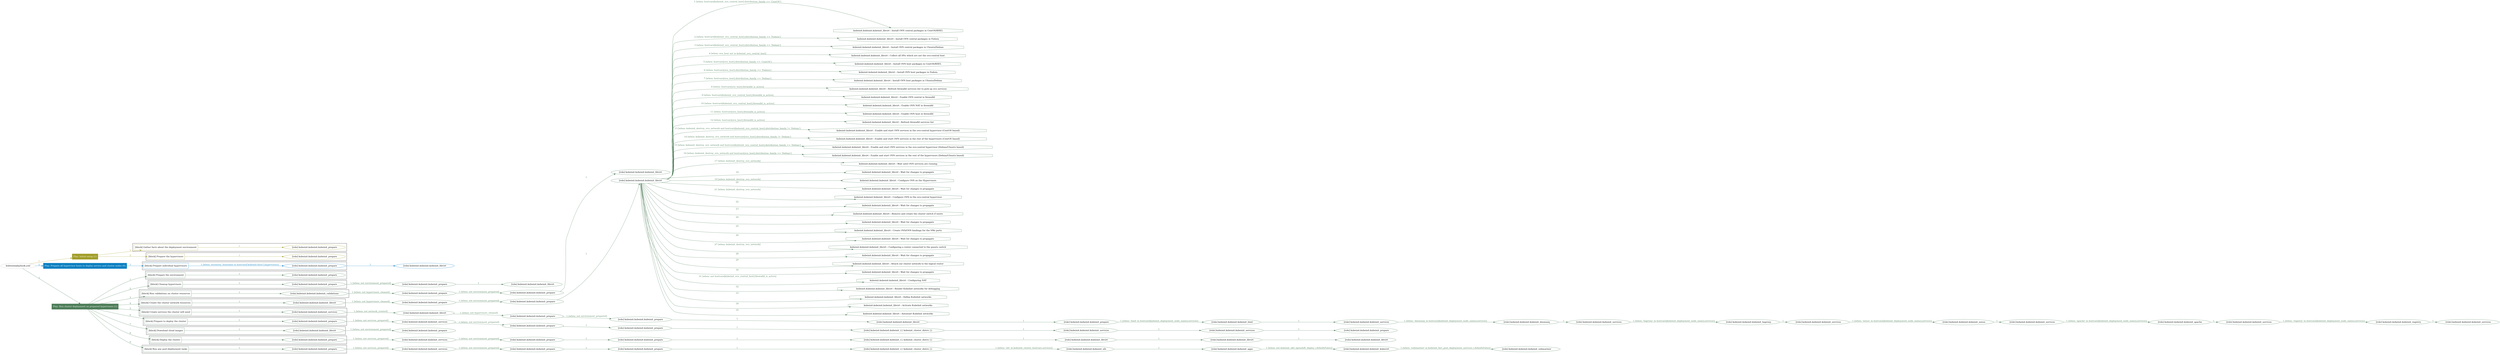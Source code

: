 digraph {
	graph [concentrate=true ordering=in rankdir=LR ratio=fill]
	edge [esep=5 sep=10]
	"kubeinit/playbook.yml" [id=root_node style=dotted]
	play_32b68b45 [label="Play: Initial setup (1)" color="#a29e2a" fontcolor="#ffffff" id=play_32b68b45 shape=box style=filled tooltip=localhost]
	"kubeinit/playbook.yml" -> play_32b68b45 [label="1 " color="#a29e2a" fontcolor="#a29e2a" id=edge_d2194e63 labeltooltip="1 " tooltip="1 "]
	subgraph "kubeinit.kubeinit.kubeinit_prepare" {
		role_85105379 [label="[role] kubeinit.kubeinit.kubeinit_prepare" color="#a29e2a" id=role_85105379 tooltip="kubeinit.kubeinit.kubeinit_prepare"]
	}
	subgraph "kubeinit.kubeinit.kubeinit_prepare" {
		role_b16622bc [label="[role] kubeinit.kubeinit.kubeinit_prepare" color="#a29e2a" id=role_b16622bc tooltip="kubeinit.kubeinit.kubeinit_prepare"]
	}
	subgraph "Play: Initial setup (1)" {
		play_32b68b45 -> block_26ad2eec [label=1 color="#a29e2a" fontcolor="#a29e2a" id=edge_d7c1a85a labeltooltip=1 tooltip=1]
		subgraph cluster_block_26ad2eec {
			block_26ad2eec [label="[block] Gather facts about the deployment environment" color="#a29e2a" id=block_26ad2eec labeltooltip="Gather facts about the deployment environment" shape=box tooltip="Gather facts about the deployment environment"]
			block_26ad2eec -> role_85105379 [label="1 " color="#a29e2a" fontcolor="#a29e2a" id=edge_020f22b9 labeltooltip="1 " tooltip="1 "]
		}
		play_32b68b45 -> block_9ac9e2c3 [label=2 color="#a29e2a" fontcolor="#a29e2a" id=edge_9dc12618 labeltooltip=2 tooltip=2]
		subgraph cluster_block_9ac9e2c3 {
			block_9ac9e2c3 [label="[block] Prepare the hypervisors" color="#a29e2a" id=block_9ac9e2c3 labeltooltip="Prepare the hypervisors" shape=box tooltip="Prepare the hypervisors"]
			block_9ac9e2c3 -> role_b16622bc [label="1 " color="#a29e2a" fontcolor="#a29e2a" id=edge_5c5d4cc3 labeltooltip="1 " tooltip="1 "]
		}
	}
	play_9a287088 [label="Play: Prepare all hypervisor hosts to deploy service and cluster nodes (0)" color="#0b80c1" fontcolor="#ffffff" id=play_9a287088 shape=box style=filled tooltip="Play: Prepare all hypervisor hosts to deploy service and cluster nodes (0)"]
	"kubeinit/playbook.yml" -> play_9a287088 [label="2 " color="#0b80c1" fontcolor="#0b80c1" id=edge_7fa86b23 labeltooltip="2 " tooltip="2 "]
	subgraph "kubeinit.kubeinit.kubeinit_libvirt" {
		role_ec361d6e [label="[role] kubeinit.kubeinit.kubeinit_libvirt" color="#0b80c1" id=role_ec361d6e tooltip="kubeinit.kubeinit.kubeinit_libvirt"]
	}
	subgraph "kubeinit.kubeinit.kubeinit_prepare" {
		role_b75bad84 [label="[role] kubeinit.kubeinit.kubeinit_prepare" color="#0b80c1" id=role_b75bad84 tooltip="kubeinit.kubeinit.kubeinit_prepare"]
		role_b75bad84 -> role_ec361d6e [label="1 " color="#0b80c1" fontcolor="#0b80c1" id=edge_bb70da56 labeltooltip="1 " tooltip="1 "]
	}
	subgraph "Play: Prepare all hypervisor hosts to deploy service and cluster nodes (0)" {
		play_9a287088 -> block_24e98896 [label=1 color="#0b80c1" fontcolor="#0b80c1" id=edge_9888d472 labeltooltip=1 tooltip=1]
		subgraph cluster_block_24e98896 {
			block_24e98896 [label="[block] Prepare individual hypervisors" color="#0b80c1" id=block_24e98896 labeltooltip="Prepare individual hypervisors" shape=box tooltip="Prepare individual hypervisors"]
			block_24e98896 -> role_b75bad84 [label="1 [when: inventory_hostname in hostvars['kubeinit-facts'].hypervisors]" color="#0b80c1" fontcolor="#0b80c1" id=edge_b5d64ef8 labeltooltip="1 [when: inventory_hostname in hostvars['kubeinit-facts'].hypervisors]" tooltip="1 [when: inventory_hostname in hostvars['kubeinit-facts'].hypervisors]"]
		}
	}
	play_961d20cb [label="Play: Run cluster deployment on prepared hypervisors (1)" color="#4e7e59" fontcolor="#ffffff" id=play_961d20cb shape=box style=filled tooltip=localhost]
	"kubeinit/playbook.yml" -> play_961d20cb [label="3 " color="#4e7e59" fontcolor="#4e7e59" id=edge_c8e0e16e labeltooltip="3 " tooltip="3 "]
	subgraph "kubeinit.kubeinit.kubeinit_prepare" {
		role_fdfc9b88 [label="[role] kubeinit.kubeinit.kubeinit_prepare" color="#4e7e59" id=role_fdfc9b88 tooltip="kubeinit.kubeinit.kubeinit_prepare"]
	}
	subgraph "kubeinit.kubeinit.kubeinit_libvirt" {
		role_5fe55f99 [label="[role] kubeinit.kubeinit.kubeinit_libvirt" color="#4e7e59" id=role_5fe55f99 tooltip="kubeinit.kubeinit.kubeinit_libvirt"]
	}
	subgraph "kubeinit.kubeinit.kubeinit_prepare" {
		role_42e90ccb [label="[role] kubeinit.kubeinit.kubeinit_prepare" color="#4e7e59" id=role_42e90ccb tooltip="kubeinit.kubeinit.kubeinit_prepare"]
		role_42e90ccb -> role_5fe55f99 [label="1 " color="#4e7e59" fontcolor="#4e7e59" id=edge_def39d81 labeltooltip="1 " tooltip="1 "]
	}
	subgraph "kubeinit.kubeinit.kubeinit_prepare" {
		role_abe3cfdb [label="[role] kubeinit.kubeinit.kubeinit_prepare" color="#4e7e59" id=role_abe3cfdb tooltip="kubeinit.kubeinit.kubeinit_prepare"]
		role_abe3cfdb -> role_42e90ccb [label="1 [when: not environment_prepared]" color="#4e7e59" fontcolor="#4e7e59" id=edge_20977505 labeltooltip="1 [when: not environment_prepared]" tooltip="1 [when: not environment_prepared]"]
	}
	subgraph "kubeinit.kubeinit.kubeinit_libvirt" {
		role_f3df98c6 [label="[role] kubeinit.kubeinit.kubeinit_libvirt" color="#4e7e59" id=role_f3df98c6 tooltip="kubeinit.kubeinit.kubeinit_libvirt"]
	}
	subgraph "kubeinit.kubeinit.kubeinit_prepare" {
		role_5a172d9c [label="[role] kubeinit.kubeinit.kubeinit_prepare" color="#4e7e59" id=role_5a172d9c tooltip="kubeinit.kubeinit.kubeinit_prepare"]
		role_5a172d9c -> role_f3df98c6 [label="1 " color="#4e7e59" fontcolor="#4e7e59" id=edge_22e05b1e labeltooltip="1 " tooltip="1 "]
	}
	subgraph "kubeinit.kubeinit.kubeinit_prepare" {
		role_b33a0453 [label="[role] kubeinit.kubeinit.kubeinit_prepare" color="#4e7e59" id=role_b33a0453 tooltip="kubeinit.kubeinit.kubeinit_prepare"]
		role_b33a0453 -> role_5a172d9c [label="1 [when: not environment_prepared]" color="#4e7e59" fontcolor="#4e7e59" id=edge_367508aa labeltooltip="1 [when: not environment_prepared]" tooltip="1 [when: not environment_prepared]"]
	}
	subgraph "kubeinit.kubeinit.kubeinit_validations" {
		role_72f860f9 [label="[role] kubeinit.kubeinit.kubeinit_validations" color="#4e7e59" id=role_72f860f9 tooltip="kubeinit.kubeinit.kubeinit_validations"]
		role_72f860f9 -> role_b33a0453 [label="1 [when: not hypervisors_cleaned]" color="#4e7e59" fontcolor="#4e7e59" id=edge_f1e357a1 labeltooltip="1 [when: not hypervisors_cleaned]" tooltip="1 [when: not hypervisors_cleaned]"]
	}
	subgraph "kubeinit.kubeinit.kubeinit_libvirt" {
		role_c7154ccc [label="[role] kubeinit.kubeinit.kubeinit_libvirt" color="#4e7e59" id=role_c7154ccc tooltip="kubeinit.kubeinit.kubeinit_libvirt"]
		task_bd7e7bda [label="kubeinit.kubeinit.kubeinit_libvirt : Install OVN central packages in CentOS/RHEL" color="#4e7e59" id=task_bd7e7bda shape=octagon tooltip="kubeinit.kubeinit.kubeinit_libvirt : Install OVN central packages in CentOS/RHEL"]
		role_c7154ccc -> task_bd7e7bda [label="1 [when: hostvars[kubeinit_ovn_central_host].distribution_family == 'CentOS']" color="#4e7e59" fontcolor="#4e7e59" id=edge_73c649d9 labeltooltip="1 [when: hostvars[kubeinit_ovn_central_host].distribution_family == 'CentOS']" tooltip="1 [when: hostvars[kubeinit_ovn_central_host].distribution_family == 'CentOS']"]
		task_9c2e8a99 [label="kubeinit.kubeinit.kubeinit_libvirt : Install OVN central packages in Fedora" color="#4e7e59" id=task_9c2e8a99 shape=octagon tooltip="kubeinit.kubeinit.kubeinit_libvirt : Install OVN central packages in Fedora"]
		role_c7154ccc -> task_9c2e8a99 [label="2 [when: hostvars[kubeinit_ovn_central_host].distribution_family == 'Fedora']" color="#4e7e59" fontcolor="#4e7e59" id=edge_ddd55da0 labeltooltip="2 [when: hostvars[kubeinit_ovn_central_host].distribution_family == 'Fedora']" tooltip="2 [when: hostvars[kubeinit_ovn_central_host].distribution_family == 'Fedora']"]
		task_88424225 [label="kubeinit.kubeinit.kubeinit_libvirt : Install OVN central packages in Ubuntu/Debian" color="#4e7e59" id=task_88424225 shape=octagon tooltip="kubeinit.kubeinit.kubeinit_libvirt : Install OVN central packages in Ubuntu/Debian"]
		role_c7154ccc -> task_88424225 [label="3 [when: hostvars[kubeinit_ovn_central_host].distribution_family == 'Debian']" color="#4e7e59" fontcolor="#4e7e59" id=edge_0e427724 labeltooltip="3 [when: hostvars[kubeinit_ovn_central_host].distribution_family == 'Debian']" tooltip="3 [when: hostvars[kubeinit_ovn_central_host].distribution_family == 'Debian']"]
		task_35393ea0 [label="kubeinit.kubeinit.kubeinit_libvirt : Collect all HVs which are not the ovn-central host" color="#4e7e59" id=task_35393ea0 shape=octagon tooltip="kubeinit.kubeinit.kubeinit_libvirt : Collect all HVs which are not the ovn-central host"]
		role_c7154ccc -> task_35393ea0 [label="4 [when: ovn_host not in kubeinit_ovn_central_host]" color="#4e7e59" fontcolor="#4e7e59" id=edge_f653a954 labeltooltip="4 [when: ovn_host not in kubeinit_ovn_central_host]" tooltip="4 [when: ovn_host not in kubeinit_ovn_central_host]"]
		task_a7169a50 [label="kubeinit.kubeinit.kubeinit_libvirt : Install OVN host packages in CentOS/RHEL" color="#4e7e59" id=task_a7169a50 shape=octagon tooltip="kubeinit.kubeinit.kubeinit_libvirt : Install OVN host packages in CentOS/RHEL"]
		role_c7154ccc -> task_a7169a50 [label="5 [when: hostvars[ovn_host].distribution_family == 'CentOS']" color="#4e7e59" fontcolor="#4e7e59" id=edge_f1ab8463 labeltooltip="5 [when: hostvars[ovn_host].distribution_family == 'CentOS']" tooltip="5 [when: hostvars[ovn_host].distribution_family == 'CentOS']"]
		task_4eae9b4a [label="kubeinit.kubeinit.kubeinit_libvirt : Install OVN host packages in Fedora" color="#4e7e59" id=task_4eae9b4a shape=octagon tooltip="kubeinit.kubeinit.kubeinit_libvirt : Install OVN host packages in Fedora"]
		role_c7154ccc -> task_4eae9b4a [label="6 [when: hostvars[ovn_host].distribution_family == 'Fedora']" color="#4e7e59" fontcolor="#4e7e59" id=edge_4c52c4b7 labeltooltip="6 [when: hostvars[ovn_host].distribution_family == 'Fedora']" tooltip="6 [when: hostvars[ovn_host].distribution_family == 'Fedora']"]
		task_98c6635f [label="kubeinit.kubeinit.kubeinit_libvirt : Install OVN host packages in Ubuntu/Debian" color="#4e7e59" id=task_98c6635f shape=octagon tooltip="kubeinit.kubeinit.kubeinit_libvirt : Install OVN host packages in Ubuntu/Debian"]
		role_c7154ccc -> task_98c6635f [label="7 [when: hostvars[ovn_host].distribution_family == 'Debian']" color="#4e7e59" fontcolor="#4e7e59" id=edge_57f00a2a labeltooltip="7 [when: hostvars[ovn_host].distribution_family == 'Debian']" tooltip="7 [when: hostvars[ovn_host].distribution_family == 'Debian']"]
		task_2a85f820 [label="kubeinit.kubeinit.kubeinit_libvirt : Refresh firewalld services list to pick up ovn services" color="#4e7e59" id=task_2a85f820 shape=octagon tooltip="kubeinit.kubeinit.kubeinit_libvirt : Refresh firewalld services list to pick up ovn services"]
		role_c7154ccc -> task_2a85f820 [label="8 [when: hostvars[ovn_host].firewalld_is_active]" color="#4e7e59" fontcolor="#4e7e59" id=edge_8be5db9c labeltooltip="8 [when: hostvars[ovn_host].firewalld_is_active]" tooltip="8 [when: hostvars[ovn_host].firewalld_is_active]"]
		task_784eac0e [label="kubeinit.kubeinit.kubeinit_libvirt : Enable OVN central in firewalld" color="#4e7e59" id=task_784eac0e shape=octagon tooltip="kubeinit.kubeinit.kubeinit_libvirt : Enable OVN central in firewalld"]
		role_c7154ccc -> task_784eac0e [label="9 [when: hostvars[kubeinit_ovn_central_host].firewalld_is_active]" color="#4e7e59" fontcolor="#4e7e59" id=edge_55fa0310 labeltooltip="9 [when: hostvars[kubeinit_ovn_central_host].firewalld_is_active]" tooltip="9 [when: hostvars[kubeinit_ovn_central_host].firewalld_is_active]"]
		task_8abb9198 [label="kubeinit.kubeinit.kubeinit_libvirt : Enable OVN NAT in firewalld" color="#4e7e59" id=task_8abb9198 shape=octagon tooltip="kubeinit.kubeinit.kubeinit_libvirt : Enable OVN NAT in firewalld"]
		role_c7154ccc -> task_8abb9198 [label="10 [when: hostvars[kubeinit_ovn_central_host].firewalld_is_active]" color="#4e7e59" fontcolor="#4e7e59" id=edge_a8588c59 labeltooltip="10 [when: hostvars[kubeinit_ovn_central_host].firewalld_is_active]" tooltip="10 [when: hostvars[kubeinit_ovn_central_host].firewalld_is_active]"]
		task_3c509de1 [label="kubeinit.kubeinit.kubeinit_libvirt : Enable OVN host in firewalld" color="#4e7e59" id=task_3c509de1 shape=octagon tooltip="kubeinit.kubeinit.kubeinit_libvirt : Enable OVN host in firewalld"]
		role_c7154ccc -> task_3c509de1 [label="11 [when: hostvars[ovn_host].firewalld_is_active]" color="#4e7e59" fontcolor="#4e7e59" id=edge_9e62b909 labeltooltip="11 [when: hostvars[ovn_host].firewalld_is_active]" tooltip="11 [when: hostvars[ovn_host].firewalld_is_active]"]
		task_7183808f [label="kubeinit.kubeinit.kubeinit_libvirt : Refresh firewalld services list" color="#4e7e59" id=task_7183808f shape=octagon tooltip="kubeinit.kubeinit.kubeinit_libvirt : Refresh firewalld services list"]
		role_c7154ccc -> task_7183808f [label="12 [when: hostvars[ovn_host].firewalld_is_active]" color="#4e7e59" fontcolor="#4e7e59" id=edge_e5a792ce labeltooltip="12 [when: hostvars[ovn_host].firewalld_is_active]" tooltip="12 [when: hostvars[ovn_host].firewalld_is_active]"]
		task_ff1c106e [label="kubeinit.kubeinit.kubeinit_libvirt : Enable and start OVN services in the ovn-central hypervisor (CentOS based)" color="#4e7e59" id=task_ff1c106e shape=octagon tooltip="kubeinit.kubeinit.kubeinit_libvirt : Enable and start OVN services in the ovn-central hypervisor (CentOS based)"]
		role_c7154ccc -> task_ff1c106e [label="13 [when: kubeinit_destroy_ovn_network and hostvars[kubeinit_ovn_central_host].distribution_family != 'Debian']" color="#4e7e59" fontcolor="#4e7e59" id=edge_4cd639fd labeltooltip="13 [when: kubeinit_destroy_ovn_network and hostvars[kubeinit_ovn_central_host].distribution_family != 'Debian']" tooltip="13 [when: kubeinit_destroy_ovn_network and hostvars[kubeinit_ovn_central_host].distribution_family != 'Debian']"]
		task_083bb33c [label="kubeinit.kubeinit.kubeinit_libvirt : Enable and start OVN services in the rest of the hypervisors (CentOS based)" color="#4e7e59" id=task_083bb33c shape=octagon tooltip="kubeinit.kubeinit.kubeinit_libvirt : Enable and start OVN services in the rest of the hypervisors (CentOS based)"]
		role_c7154ccc -> task_083bb33c [label="14 [when: kubeinit_destroy_ovn_network and hostvars[ovn_host].distribution_family != 'Debian']" color="#4e7e59" fontcolor="#4e7e59" id=edge_a6dee92d labeltooltip="14 [when: kubeinit_destroy_ovn_network and hostvars[ovn_host].distribution_family != 'Debian']" tooltip="14 [when: kubeinit_destroy_ovn_network and hostvars[ovn_host].distribution_family != 'Debian']"]
		task_f667febd [label="kubeinit.kubeinit.kubeinit_libvirt : Enable and start OVN services in the ovn-central hypervisor (Debian/Ubuntu based)" color="#4e7e59" id=task_f667febd shape=octagon tooltip="kubeinit.kubeinit.kubeinit_libvirt : Enable and start OVN services in the ovn-central hypervisor (Debian/Ubuntu based)"]
		role_c7154ccc -> task_f667febd [label="15 [when: kubeinit_destroy_ovn_network and hostvars[kubeinit_ovn_central_host].distribution_family == 'Debian']" color="#4e7e59" fontcolor="#4e7e59" id=edge_a82cb560 labeltooltip="15 [when: kubeinit_destroy_ovn_network and hostvars[kubeinit_ovn_central_host].distribution_family == 'Debian']" tooltip="15 [when: kubeinit_destroy_ovn_network and hostvars[kubeinit_ovn_central_host].distribution_family == 'Debian']"]
		task_bb6fbca9 [label="kubeinit.kubeinit.kubeinit_libvirt : Enable and start OVN services in the rest of the hypervisors (Debian/Ubuntu based)" color="#4e7e59" id=task_bb6fbca9 shape=octagon tooltip="kubeinit.kubeinit.kubeinit_libvirt : Enable and start OVN services in the rest of the hypervisors (Debian/Ubuntu based)"]
		role_c7154ccc -> task_bb6fbca9 [label="16 [when: kubeinit_destroy_ovn_network and hostvars[ovn_host].distribution_family == 'Debian']" color="#4e7e59" fontcolor="#4e7e59" id=edge_43b990c3 labeltooltip="16 [when: kubeinit_destroy_ovn_network and hostvars[ovn_host].distribution_family == 'Debian']" tooltip="16 [when: kubeinit_destroy_ovn_network and hostvars[ovn_host].distribution_family == 'Debian']"]
		task_4d3b1d3b [label="kubeinit.kubeinit.kubeinit_libvirt : Wait until OVN services are running" color="#4e7e59" id=task_4d3b1d3b shape=octagon tooltip="kubeinit.kubeinit.kubeinit_libvirt : Wait until OVN services are running"]
		role_c7154ccc -> task_4d3b1d3b [label="17 [when: kubeinit_destroy_ovn_network]" color="#4e7e59" fontcolor="#4e7e59" id=edge_f244b028 labeltooltip="17 [when: kubeinit_destroy_ovn_network]" tooltip="17 [when: kubeinit_destroy_ovn_network]"]
		task_1bc33b4b [label="kubeinit.kubeinit.kubeinit_libvirt : Wait for changes to propagate" color="#4e7e59" id=task_1bc33b4b shape=octagon tooltip="kubeinit.kubeinit.kubeinit_libvirt : Wait for changes to propagate"]
		role_c7154ccc -> task_1bc33b4b [label="18 " color="#4e7e59" fontcolor="#4e7e59" id=edge_36bece45 labeltooltip="18 " tooltip="18 "]
		task_ef0c3363 [label="kubeinit.kubeinit.kubeinit_libvirt : Configure OVS on the Hypervisors" color="#4e7e59" id=task_ef0c3363 shape=octagon tooltip="kubeinit.kubeinit.kubeinit_libvirt : Configure OVS on the Hypervisors"]
		role_c7154ccc -> task_ef0c3363 [label="19 [when: kubeinit_destroy_ovn_network]" color="#4e7e59" fontcolor="#4e7e59" id=edge_d6256e07 labeltooltip="19 [when: kubeinit_destroy_ovn_network]" tooltip="19 [when: kubeinit_destroy_ovn_network]"]
		task_3371eb1f [label="kubeinit.kubeinit.kubeinit_libvirt : Wait for changes to propagate" color="#4e7e59" id=task_3371eb1f shape=octagon tooltip="kubeinit.kubeinit.kubeinit_libvirt : Wait for changes to propagate"]
		role_c7154ccc -> task_3371eb1f [label="20 " color="#4e7e59" fontcolor="#4e7e59" id=edge_fc4b6f40 labeltooltip="20 " tooltip="20 "]
		task_f4644c58 [label="kubeinit.kubeinit.kubeinit_libvirt : Configure OVN in the ovn-central hypervisor" color="#4e7e59" id=task_f4644c58 shape=octagon tooltip="kubeinit.kubeinit.kubeinit_libvirt : Configure OVN in the ovn-central hypervisor"]
		role_c7154ccc -> task_f4644c58 [label="21 [when: kubeinit_destroy_ovn_network]" color="#4e7e59" fontcolor="#4e7e59" id=edge_270156c2 labeltooltip="21 [when: kubeinit_destroy_ovn_network]" tooltip="21 [when: kubeinit_destroy_ovn_network]"]
		task_9763ebc0 [label="kubeinit.kubeinit.kubeinit_libvirt : Wait for changes to propagate" color="#4e7e59" id=task_9763ebc0 shape=octagon tooltip="kubeinit.kubeinit.kubeinit_libvirt : Wait for changes to propagate"]
		role_c7154ccc -> task_9763ebc0 [label="22 " color="#4e7e59" fontcolor="#4e7e59" id=edge_c79e4f06 labeltooltip="22 " tooltip="22 "]
		task_d5a06d6f [label="kubeinit.kubeinit.kubeinit_libvirt : Remove and create the cluster switch if exists" color="#4e7e59" id=task_d5a06d6f shape=octagon tooltip="kubeinit.kubeinit.kubeinit_libvirt : Remove and create the cluster switch if exists"]
		role_c7154ccc -> task_d5a06d6f [label="23 " color="#4e7e59" fontcolor="#4e7e59" id=edge_08d50abf labeltooltip="23 " tooltip="23 "]
		task_a127e290 [label="kubeinit.kubeinit.kubeinit_libvirt : Wait for changes to propagate" color="#4e7e59" id=task_a127e290 shape=octagon tooltip="kubeinit.kubeinit.kubeinit_libvirt : Wait for changes to propagate"]
		role_c7154ccc -> task_a127e290 [label="24 " color="#4e7e59" fontcolor="#4e7e59" id=edge_0b01a5aa labeltooltip="24 " tooltip="24 "]
		task_b6c587b8 [label="kubeinit.kubeinit.kubeinit_libvirt : Create OVS/OVN bindings for the VMs ports" color="#4e7e59" id=task_b6c587b8 shape=octagon tooltip="kubeinit.kubeinit.kubeinit_libvirt : Create OVS/OVN bindings for the VMs ports"]
		role_c7154ccc -> task_b6c587b8 [label="25 " color="#4e7e59" fontcolor="#4e7e59" id=edge_fb508864 labeltooltip="25 " tooltip="25 "]
		task_6c67f30c [label="kubeinit.kubeinit.kubeinit_libvirt : Wait for changes to propagate" color="#4e7e59" id=task_6c67f30c shape=octagon tooltip="kubeinit.kubeinit.kubeinit_libvirt : Wait for changes to propagate"]
		role_c7154ccc -> task_6c67f30c [label="26 " color="#4e7e59" fontcolor="#4e7e59" id=edge_be6a8f01 labeltooltip="26 " tooltip="26 "]
		task_9072e1cb [label="kubeinit.kubeinit.kubeinit_libvirt : Configuring a router connected to the guests switch" color="#4e7e59" id=task_9072e1cb shape=octagon tooltip="kubeinit.kubeinit.kubeinit_libvirt : Configuring a router connected to the guests switch"]
		role_c7154ccc -> task_9072e1cb [label="27 [when: kubeinit_destroy_ovn_network]" color="#4e7e59" fontcolor="#4e7e59" id=edge_0d0c02d6 labeltooltip="27 [when: kubeinit_destroy_ovn_network]" tooltip="27 [when: kubeinit_destroy_ovn_network]"]
		task_95f607d1 [label="kubeinit.kubeinit.kubeinit_libvirt : Wait for changes to propagate" color="#4e7e59" id=task_95f607d1 shape=octagon tooltip="kubeinit.kubeinit.kubeinit_libvirt : Wait for changes to propagate"]
		role_c7154ccc -> task_95f607d1 [label="28 " color="#4e7e59" fontcolor="#4e7e59" id=edge_23a79844 labeltooltip="28 " tooltip="28 "]
		task_deecb80f [label="kubeinit.kubeinit.kubeinit_libvirt : Attach our cluster network to the logical router" color="#4e7e59" id=task_deecb80f shape=octagon tooltip="kubeinit.kubeinit.kubeinit_libvirt : Attach our cluster network to the logical router"]
		role_c7154ccc -> task_deecb80f [label="29 " color="#4e7e59" fontcolor="#4e7e59" id=edge_d8d94b1f labeltooltip="29 " tooltip="29 "]
		task_4a4f9376 [label="kubeinit.kubeinit.kubeinit_libvirt : Wait for changes to propagate" color="#4e7e59" id=task_4a4f9376 shape=octagon tooltip="kubeinit.kubeinit.kubeinit_libvirt : Wait for changes to propagate"]
		role_c7154ccc -> task_4a4f9376 [label="30 " color="#4e7e59" fontcolor="#4e7e59" id=edge_ad765683 labeltooltip="30 " tooltip="30 "]
		task_d60f12bd [label="kubeinit.kubeinit.kubeinit_libvirt : Configuring NAT" color="#4e7e59" id=task_d60f12bd shape=octagon tooltip="kubeinit.kubeinit.kubeinit_libvirt : Configuring NAT"]
		role_c7154ccc -> task_d60f12bd [label="31 [when: not hostvars[kubeinit_ovn_central_host].firewalld_is_active]" color="#4e7e59" fontcolor="#4e7e59" id=edge_bf264323 labeltooltip="31 [when: not hostvars[kubeinit_ovn_central_host].firewalld_is_active]" tooltip="31 [when: not hostvars[kubeinit_ovn_central_host].firewalld_is_active]"]
		task_94424fa9 [label="kubeinit.kubeinit.kubeinit_libvirt : Render KubeInit networks for debugging" color="#4e7e59" id=task_94424fa9 shape=octagon tooltip="kubeinit.kubeinit.kubeinit_libvirt : Render KubeInit networks for debugging"]
		role_c7154ccc -> task_94424fa9 [label="32 " color="#4e7e59" fontcolor="#4e7e59" id=edge_a6fbd710 labeltooltip="32 " tooltip="32 "]
		task_8c387e49 [label="kubeinit.kubeinit.kubeinit_libvirt : Define KubeInit networks" color="#4e7e59" id=task_8c387e49 shape=octagon tooltip="kubeinit.kubeinit.kubeinit_libvirt : Define KubeInit networks"]
		role_c7154ccc -> task_8c387e49 [label="33 " color="#4e7e59" fontcolor="#4e7e59" id=edge_5cf118d0 labeltooltip="33 " tooltip="33 "]
		task_af5fe44b [label="kubeinit.kubeinit.kubeinit_libvirt : Activate KubeInit networks" color="#4e7e59" id=task_af5fe44b shape=octagon tooltip="kubeinit.kubeinit.kubeinit_libvirt : Activate KubeInit networks"]
		role_c7154ccc -> task_af5fe44b [label="34 " color="#4e7e59" fontcolor="#4e7e59" id=edge_0e08e5c0 labeltooltip="34 " tooltip="34 "]
		task_559d643a [label="kubeinit.kubeinit.kubeinit_libvirt : Autostart KubeInit networks" color="#4e7e59" id=task_559d643a shape=octagon tooltip="kubeinit.kubeinit.kubeinit_libvirt : Autostart KubeInit networks"]
		role_c7154ccc -> task_559d643a [label="35 " color="#4e7e59" fontcolor="#4e7e59" id=edge_487d18a7 labeltooltip="35 " tooltip="35 "]
	}
	subgraph "kubeinit.kubeinit.kubeinit_prepare" {
		role_c495531c [label="[role] kubeinit.kubeinit.kubeinit_prepare" color="#4e7e59" id=role_c495531c tooltip="kubeinit.kubeinit.kubeinit_prepare"]
		role_c495531c -> role_c7154ccc [label="1 " color="#4e7e59" fontcolor="#4e7e59" id=edge_15391270 labeltooltip="1 " tooltip="1 "]
	}
	subgraph "kubeinit.kubeinit.kubeinit_prepare" {
		role_56fb3ca5 [label="[role] kubeinit.kubeinit.kubeinit_prepare" color="#4e7e59" id=role_56fb3ca5 tooltip="kubeinit.kubeinit.kubeinit_prepare"]
		role_56fb3ca5 -> role_c495531c [label="1 [when: not environment_prepared]" color="#4e7e59" fontcolor="#4e7e59" id=edge_7caf97f6 labeltooltip="1 [when: not environment_prepared]" tooltip="1 [when: not environment_prepared]"]
	}
	subgraph "kubeinit.kubeinit.kubeinit_libvirt" {
		role_477c3ae0 [label="[role] kubeinit.kubeinit.kubeinit_libvirt" color="#4e7e59" id=role_477c3ae0 tooltip="kubeinit.kubeinit.kubeinit_libvirt"]
		role_477c3ae0 -> role_56fb3ca5 [label="1 [when: not hypervisors_cleaned]" color="#4e7e59" fontcolor="#4e7e59" id=edge_bbaf0fcc labeltooltip="1 [when: not hypervisors_cleaned]" tooltip="1 [when: not hypervisors_cleaned]"]
	}
	subgraph "kubeinit.kubeinit.kubeinit_services" {
		role_eec6d28c [label="[role] kubeinit.kubeinit.kubeinit_services" color="#4e7e59" id=role_eec6d28c tooltip="kubeinit.kubeinit.kubeinit_services"]
	}
	subgraph "kubeinit.kubeinit.kubeinit_registry" {
		role_b6e0ef8d [label="[role] kubeinit.kubeinit.kubeinit_registry" color="#4e7e59" id=role_b6e0ef8d tooltip="kubeinit.kubeinit.kubeinit_registry"]
		role_b6e0ef8d -> role_eec6d28c [label="1 " color="#4e7e59" fontcolor="#4e7e59" id=edge_d46ee23e labeltooltip="1 " tooltip="1 "]
	}
	subgraph "kubeinit.kubeinit.kubeinit_services" {
		role_facc2e55 [label="[role] kubeinit.kubeinit.kubeinit_services" color="#4e7e59" id=role_facc2e55 tooltip="kubeinit.kubeinit.kubeinit_services"]
		role_facc2e55 -> role_b6e0ef8d [label="1 [when: 'registry' in hostvars[kubeinit_deployment_node_name].services]" color="#4e7e59" fontcolor="#4e7e59" id=edge_5f60353a labeltooltip="1 [when: 'registry' in hostvars[kubeinit_deployment_node_name].services]" tooltip="1 [when: 'registry' in hostvars[kubeinit_deployment_node_name].services]"]
	}
	subgraph "kubeinit.kubeinit.kubeinit_apache" {
		role_77d4e4c7 [label="[role] kubeinit.kubeinit.kubeinit_apache" color="#4e7e59" id=role_77d4e4c7 tooltip="kubeinit.kubeinit.kubeinit_apache"]
		role_77d4e4c7 -> role_facc2e55 [label="1 " color="#4e7e59" fontcolor="#4e7e59" id=edge_86ccda7c labeltooltip="1 " tooltip="1 "]
	}
	subgraph "kubeinit.kubeinit.kubeinit_services" {
		role_6ee41f7f [label="[role] kubeinit.kubeinit.kubeinit_services" color="#4e7e59" id=role_6ee41f7f tooltip="kubeinit.kubeinit.kubeinit_services"]
		role_6ee41f7f -> role_77d4e4c7 [label="1 [when: 'apache' in hostvars[kubeinit_deployment_node_name].services]" color="#4e7e59" fontcolor="#4e7e59" id=edge_63d24d9f labeltooltip="1 [when: 'apache' in hostvars[kubeinit_deployment_node_name].services]" tooltip="1 [when: 'apache' in hostvars[kubeinit_deployment_node_name].services]"]
	}
	subgraph "kubeinit.kubeinit.kubeinit_nexus" {
		role_b5042d94 [label="[role] kubeinit.kubeinit.kubeinit_nexus" color="#4e7e59" id=role_b5042d94 tooltip="kubeinit.kubeinit.kubeinit_nexus"]
		role_b5042d94 -> role_6ee41f7f [label="1 " color="#4e7e59" fontcolor="#4e7e59" id=edge_2452dcfb labeltooltip="1 " tooltip="1 "]
	}
	subgraph "kubeinit.kubeinit.kubeinit_services" {
		role_c12c8f98 [label="[role] kubeinit.kubeinit.kubeinit_services" color="#4e7e59" id=role_c12c8f98 tooltip="kubeinit.kubeinit.kubeinit_services"]
		role_c12c8f98 -> role_b5042d94 [label="1 [when: 'nexus' in hostvars[kubeinit_deployment_node_name].services]" color="#4e7e59" fontcolor="#4e7e59" id=edge_43f2263c labeltooltip="1 [when: 'nexus' in hostvars[kubeinit_deployment_node_name].services]" tooltip="1 [when: 'nexus' in hostvars[kubeinit_deployment_node_name].services]"]
	}
	subgraph "kubeinit.kubeinit.kubeinit_haproxy" {
		role_f8cd81cc [label="[role] kubeinit.kubeinit.kubeinit_haproxy" color="#4e7e59" id=role_f8cd81cc tooltip="kubeinit.kubeinit.kubeinit_haproxy"]
		role_f8cd81cc -> role_c12c8f98 [label="1 " color="#4e7e59" fontcolor="#4e7e59" id=edge_5ed4448b labeltooltip="1 " tooltip="1 "]
	}
	subgraph "kubeinit.kubeinit.kubeinit_services" {
		role_3eb227ea [label="[role] kubeinit.kubeinit.kubeinit_services" color="#4e7e59" id=role_3eb227ea tooltip="kubeinit.kubeinit.kubeinit_services"]
		role_3eb227ea -> role_f8cd81cc [label="1 [when: 'haproxy' in hostvars[kubeinit_deployment_node_name].services]" color="#4e7e59" fontcolor="#4e7e59" id=edge_329fed07 labeltooltip="1 [when: 'haproxy' in hostvars[kubeinit_deployment_node_name].services]" tooltip="1 [when: 'haproxy' in hostvars[kubeinit_deployment_node_name].services]"]
	}
	subgraph "kubeinit.kubeinit.kubeinit_dnsmasq" {
		role_502e67b8 [label="[role] kubeinit.kubeinit.kubeinit_dnsmasq" color="#4e7e59" id=role_502e67b8 tooltip="kubeinit.kubeinit.kubeinit_dnsmasq"]
		role_502e67b8 -> role_3eb227ea [label="1 " color="#4e7e59" fontcolor="#4e7e59" id=edge_72a4c05b labeltooltip="1 " tooltip="1 "]
	}
	subgraph "kubeinit.kubeinit.kubeinit_services" {
		role_1809c500 [label="[role] kubeinit.kubeinit.kubeinit_services" color="#4e7e59" id=role_1809c500 tooltip="kubeinit.kubeinit.kubeinit_services"]
		role_1809c500 -> role_502e67b8 [label="1 [when: 'dnsmasq' in hostvars[kubeinit_deployment_node_name].services]" color="#4e7e59" fontcolor="#4e7e59" id=edge_4d497798 labeltooltip="1 [when: 'dnsmasq' in hostvars[kubeinit_deployment_node_name].services]" tooltip="1 [when: 'dnsmasq' in hostvars[kubeinit_deployment_node_name].services]"]
	}
	subgraph "kubeinit.kubeinit.kubeinit_bind" {
		role_474ae240 [label="[role] kubeinit.kubeinit.kubeinit_bind" color="#4e7e59" id=role_474ae240 tooltip="kubeinit.kubeinit.kubeinit_bind"]
		role_474ae240 -> role_1809c500 [label="1 " color="#4e7e59" fontcolor="#4e7e59" id=edge_c7952505 labeltooltip="1 " tooltip="1 "]
	}
	subgraph "kubeinit.kubeinit.kubeinit_prepare" {
		role_c7b1afe3 [label="[role] kubeinit.kubeinit.kubeinit_prepare" color="#4e7e59" id=role_c7b1afe3 tooltip="kubeinit.kubeinit.kubeinit_prepare"]
		role_c7b1afe3 -> role_474ae240 [label="1 [when: 'bind' in hostvars[kubeinit_deployment_node_name].services]" color="#4e7e59" fontcolor="#4e7e59" id=edge_8ea201e3 labeltooltip="1 [when: 'bind' in hostvars[kubeinit_deployment_node_name].services]" tooltip="1 [when: 'bind' in hostvars[kubeinit_deployment_node_name].services]"]
	}
	subgraph "kubeinit.kubeinit.kubeinit_libvirt" {
		role_28686434 [label="[role] kubeinit.kubeinit.kubeinit_libvirt" color="#4e7e59" id=role_28686434 tooltip="kubeinit.kubeinit.kubeinit_libvirt"]
		role_28686434 -> role_c7b1afe3 [label="1 " color="#4e7e59" fontcolor="#4e7e59" id=edge_cc02bf86 labeltooltip="1 " tooltip="1 "]
	}
	subgraph "kubeinit.kubeinit.kubeinit_prepare" {
		role_11ead799 [label="[role] kubeinit.kubeinit.kubeinit_prepare" color="#4e7e59" id=role_11ead799 tooltip="kubeinit.kubeinit.kubeinit_prepare"]
		role_11ead799 -> role_28686434 [label="1 " color="#4e7e59" fontcolor="#4e7e59" id=edge_a024e006 labeltooltip="1 " tooltip="1 "]
	}
	subgraph "kubeinit.kubeinit.kubeinit_prepare" {
		role_7e679f6e [label="[role] kubeinit.kubeinit.kubeinit_prepare" color="#4e7e59" id=role_7e679f6e tooltip="kubeinit.kubeinit.kubeinit_prepare"]
		role_7e679f6e -> role_11ead799 [label="1 [when: not environment_prepared]" color="#4e7e59" fontcolor="#4e7e59" id=edge_d75b0ef3 labeltooltip="1 [when: not environment_prepared]" tooltip="1 [when: not environment_prepared]"]
	}
	subgraph "kubeinit.kubeinit.kubeinit_libvirt" {
		role_199d2a36 [label="[role] kubeinit.kubeinit.kubeinit_libvirt" color="#4e7e59" id=role_199d2a36 tooltip="kubeinit.kubeinit.kubeinit_libvirt"]
		role_199d2a36 -> role_7e679f6e [label="1 [when: not hypervisors_cleaned]" color="#4e7e59" fontcolor="#4e7e59" id=edge_9c808813 labeltooltip="1 [when: not hypervisors_cleaned]" tooltip="1 [when: not hypervisors_cleaned]"]
	}
	subgraph "kubeinit.kubeinit.kubeinit_services" {
		role_24a4be45 [label="[role] kubeinit.kubeinit.kubeinit_services" color="#4e7e59" id=role_24a4be45 tooltip="kubeinit.kubeinit.kubeinit_services"]
		role_24a4be45 -> role_199d2a36 [label="1 [when: not network_created]" color="#4e7e59" fontcolor="#4e7e59" id=edge_4399ab6f labeltooltip="1 [when: not network_created]" tooltip="1 [when: not network_created]"]
	}
	subgraph "kubeinit.kubeinit.kubeinit_prepare" {
		role_be812f4a [label="[role] kubeinit.kubeinit.kubeinit_prepare" color="#4e7e59" id=role_be812f4a tooltip="kubeinit.kubeinit.kubeinit_prepare"]
	}
	subgraph "kubeinit.kubeinit.kubeinit_services" {
		role_b129ffc4 [label="[role] kubeinit.kubeinit.kubeinit_services" color="#4e7e59" id=role_b129ffc4 tooltip="kubeinit.kubeinit.kubeinit_services"]
		role_b129ffc4 -> role_be812f4a [label="1 " color="#4e7e59" fontcolor="#4e7e59" id=edge_2ff1de19 labeltooltip="1 " tooltip="1 "]
	}
	subgraph "kubeinit.kubeinit.kubeinit_services" {
		role_7f859d5c [label="[role] kubeinit.kubeinit.kubeinit_services" color="#4e7e59" id=role_7f859d5c tooltip="kubeinit.kubeinit.kubeinit_services"]
		role_7f859d5c -> role_b129ffc4 [label="1 " color="#4e7e59" fontcolor="#4e7e59" id=edge_04e4afc8 labeltooltip="1 " tooltip="1 "]
	}
	subgraph "kubeinit.kubeinit.kubeinit_{{ kubeinit_cluster_distro }}" {
		role_62f37765 [label="[role] kubeinit.kubeinit.kubeinit_{{ kubeinit_cluster_distro }}" color="#4e7e59" id=role_62f37765 tooltip="kubeinit.kubeinit.kubeinit_{{ kubeinit_cluster_distro }}"]
		role_62f37765 -> role_7f859d5c [label="1 " color="#4e7e59" fontcolor="#4e7e59" id=edge_fef0cc1d labeltooltip="1 " tooltip="1 "]
	}
	subgraph "kubeinit.kubeinit.kubeinit_prepare" {
		role_a3dee1ec [label="[role] kubeinit.kubeinit.kubeinit_prepare" color="#4e7e59" id=role_a3dee1ec tooltip="kubeinit.kubeinit.kubeinit_prepare"]
		role_a3dee1ec -> role_62f37765 [label="1 " color="#4e7e59" fontcolor="#4e7e59" id=edge_a75f76d9 labeltooltip="1 " tooltip="1 "]
	}
	subgraph "kubeinit.kubeinit.kubeinit_prepare" {
		role_33ca11f3 [label="[role] kubeinit.kubeinit.kubeinit_prepare" color="#4e7e59" id=role_33ca11f3 tooltip="kubeinit.kubeinit.kubeinit_prepare"]
		role_33ca11f3 -> role_a3dee1ec [label="1 " color="#4e7e59" fontcolor="#4e7e59" id=edge_11fba788 labeltooltip="1 " tooltip="1 "]
	}
	subgraph "kubeinit.kubeinit.kubeinit_services" {
		role_9d4fb594 [label="[role] kubeinit.kubeinit.kubeinit_services" color="#4e7e59" id=role_9d4fb594 tooltip="kubeinit.kubeinit.kubeinit_services"]
		role_9d4fb594 -> role_33ca11f3 [label="1 [when: not environment_prepared]" color="#4e7e59" fontcolor="#4e7e59" id=edge_534f0f6a labeltooltip="1 [when: not environment_prepared]" tooltip="1 [when: not environment_prepared]"]
	}
	subgraph "kubeinit.kubeinit.kubeinit_prepare" {
		role_a908adde [label="[role] kubeinit.kubeinit.kubeinit_prepare" color="#4e7e59" id=role_a908adde tooltip="kubeinit.kubeinit.kubeinit_prepare"]
		role_a908adde -> role_9d4fb594 [label="1 [when: not services_prepared]" color="#4e7e59" fontcolor="#4e7e59" id=edge_eb4a8206 labeltooltip="1 [when: not services_prepared]" tooltip="1 [when: not services_prepared]"]
	}
	subgraph "kubeinit.kubeinit.kubeinit_prepare" {
		role_6fccb878 [label="[role] kubeinit.kubeinit.kubeinit_prepare" color="#4e7e59" id=role_6fccb878 tooltip="kubeinit.kubeinit.kubeinit_prepare"]
	}
	subgraph "kubeinit.kubeinit.kubeinit_libvirt" {
		role_dedca78c [label="[role] kubeinit.kubeinit.kubeinit_libvirt" color="#4e7e59" id=role_dedca78c tooltip="kubeinit.kubeinit.kubeinit_libvirt"]
		role_dedca78c -> role_6fccb878 [label="1 [when: not environment_prepared]" color="#4e7e59" fontcolor="#4e7e59" id=edge_3cca061f labeltooltip="1 [when: not environment_prepared]" tooltip="1 [when: not environment_prepared]"]
	}
	subgraph "kubeinit.kubeinit.kubeinit_libvirt" {
		role_c28704d1 [label="[role] kubeinit.kubeinit.kubeinit_libvirt" color="#4e7e59" id=role_c28704d1 tooltip="kubeinit.kubeinit.kubeinit_libvirt"]
	}
	subgraph "kubeinit.kubeinit.kubeinit_libvirt" {
		role_bf7c7d39 [label="[role] kubeinit.kubeinit.kubeinit_libvirt" color="#4e7e59" id=role_bf7c7d39 tooltip="kubeinit.kubeinit.kubeinit_libvirt"]
		role_bf7c7d39 -> role_c28704d1 [label="1 " color="#4e7e59" fontcolor="#4e7e59" id=edge_7c04f398 labeltooltip="1 " tooltip="1 "]
	}
	subgraph "kubeinit.kubeinit.kubeinit_libvirt" {
		role_d535b70c [label="[role] kubeinit.kubeinit.kubeinit_libvirt" color="#4e7e59" id=role_d535b70c tooltip="kubeinit.kubeinit.kubeinit_libvirt"]
		role_d535b70c -> role_bf7c7d39 [label="1 " color="#4e7e59" fontcolor="#4e7e59" id=edge_fc39a79d labeltooltip="1 " tooltip="1 "]
	}
	subgraph "kubeinit.kubeinit.kubeinit_{{ kubeinit_cluster_distro }}" {
		role_d4843b22 [label="[role] kubeinit.kubeinit.kubeinit_{{ kubeinit_cluster_distro }}" color="#4e7e59" id=role_d4843b22 tooltip="kubeinit.kubeinit.kubeinit_{{ kubeinit_cluster_distro }}"]
		role_d4843b22 -> role_d535b70c [label="1 " color="#4e7e59" fontcolor="#4e7e59" id=edge_a99d8cb0 labeltooltip="1 " tooltip="1 "]
	}
	subgraph "kubeinit.kubeinit.kubeinit_prepare" {
		role_fa5888d3 [label="[role] kubeinit.kubeinit.kubeinit_prepare" color="#4e7e59" id=role_fa5888d3 tooltip="kubeinit.kubeinit.kubeinit_prepare"]
		role_fa5888d3 -> role_d4843b22 [label="1 " color="#4e7e59" fontcolor="#4e7e59" id=edge_52bea4b9 labeltooltip="1 " tooltip="1 "]
	}
	subgraph "kubeinit.kubeinit.kubeinit_prepare" {
		role_c9d2d251 [label="[role] kubeinit.kubeinit.kubeinit_prepare" color="#4e7e59" id=role_c9d2d251 tooltip="kubeinit.kubeinit.kubeinit_prepare"]
		role_c9d2d251 -> role_fa5888d3 [label="1 " color="#4e7e59" fontcolor="#4e7e59" id=edge_5e9b59c5 labeltooltip="1 " tooltip="1 "]
	}
	subgraph "kubeinit.kubeinit.kubeinit_services" {
		role_6f256cb3 [label="[role] kubeinit.kubeinit.kubeinit_services" color="#4e7e59" id=role_6f256cb3 tooltip="kubeinit.kubeinit.kubeinit_services"]
		role_6f256cb3 -> role_c9d2d251 [label="1 [when: not environment_prepared]" color="#4e7e59" fontcolor="#4e7e59" id=edge_d03e5c83 labeltooltip="1 [when: not environment_prepared]" tooltip="1 [when: not environment_prepared]"]
	}
	subgraph "kubeinit.kubeinit.kubeinit_prepare" {
		role_0877c1a4 [label="[role] kubeinit.kubeinit.kubeinit_prepare" color="#4e7e59" id=role_0877c1a4 tooltip="kubeinit.kubeinit.kubeinit_prepare"]
		role_0877c1a4 -> role_6f256cb3 [label="1 [when: not services_prepared]" color="#4e7e59" fontcolor="#4e7e59" id=edge_57bf13b4 labeltooltip="1 [when: not services_prepared]" tooltip="1 [when: not services_prepared]"]
	}
	subgraph "kubeinit.kubeinit.kubeinit_submariner" {
		role_9c714839 [label="[role] kubeinit.kubeinit.kubeinit_submariner" color="#4e7e59" id=role_9c714839 tooltip="kubeinit.kubeinit.kubeinit_submariner"]
	}
	subgraph "kubeinit.kubeinit.kubeinit_kubevirt" {
		role_5e375f66 [label="[role] kubeinit.kubeinit.kubeinit_kubevirt" color="#4e7e59" id=role_5e375f66 tooltip="kubeinit.kubeinit.kubeinit_kubevirt"]
		role_5e375f66 -> role_9c714839 [label="1 [when: 'submariner' in kubeinit_fact_post_deployment_services | default(False)]" color="#4e7e59" fontcolor="#4e7e59" id=edge_647f5987 labeltooltip="1 [when: 'submariner' in kubeinit_fact_post_deployment_services | default(False)]" tooltip="1 [when: 'submariner' in kubeinit_fact_post_deployment_services | default(False)]"]
	}
	subgraph "kubeinit.kubeinit.kubeinit_apps" {
		role_bacc5c0d [label="[role] kubeinit.kubeinit.kubeinit_apps" color="#4e7e59" id=role_bacc5c0d tooltip="kubeinit.kubeinit.kubeinit_apps"]
		role_bacc5c0d -> role_5e375f66 [label="1 [when: not kubeinit_okd_openshift_deploy | default(False)]" color="#4e7e59" fontcolor="#4e7e59" id=edge_57c2d0eb labeltooltip="1 [when: not kubeinit_okd_openshift_deploy | default(False)]" tooltip="1 [when: not kubeinit_okd_openshift_deploy | default(False)]"]
	}
	subgraph "kubeinit.kubeinit.kubeinit_nfs" {
		role_bdf722cf [label="[role] kubeinit.kubeinit.kubeinit_nfs" color="#4e7e59" id=role_bdf722cf tooltip="kubeinit.kubeinit.kubeinit_nfs"]
		role_bdf722cf -> role_bacc5c0d [label="1 " color="#4e7e59" fontcolor="#4e7e59" id=edge_cd95319e labeltooltip="1 " tooltip="1 "]
	}
	subgraph "kubeinit.kubeinit.kubeinit_{{ kubeinit_cluster_distro }}" {
		role_3132c5ad [label="[role] kubeinit.kubeinit.kubeinit_{{ kubeinit_cluster_distro }}" color="#4e7e59" id=role_3132c5ad tooltip="kubeinit.kubeinit.kubeinit_{{ kubeinit_cluster_distro }}"]
		role_3132c5ad -> role_bdf722cf [label="1 [when: 'nfs' in kubeinit_cluster_hostvars.services]" color="#4e7e59" fontcolor="#4e7e59" id=edge_3d1d87b0 labeltooltip="1 [when: 'nfs' in kubeinit_cluster_hostvars.services]" tooltip="1 [when: 'nfs' in kubeinit_cluster_hostvars.services]"]
	}
	subgraph "kubeinit.kubeinit.kubeinit_prepare" {
		role_b3fe75fc [label="[role] kubeinit.kubeinit.kubeinit_prepare" color="#4e7e59" id=role_b3fe75fc tooltip="kubeinit.kubeinit.kubeinit_prepare"]
		role_b3fe75fc -> role_3132c5ad [label="1 " color="#4e7e59" fontcolor="#4e7e59" id=edge_7abee3e8 labeltooltip="1 " tooltip="1 "]
	}
	subgraph "kubeinit.kubeinit.kubeinit_prepare" {
		role_f86a8daa [label="[role] kubeinit.kubeinit.kubeinit_prepare" color="#4e7e59" id=role_f86a8daa tooltip="kubeinit.kubeinit.kubeinit_prepare"]
		role_f86a8daa -> role_b3fe75fc [label="1 " color="#4e7e59" fontcolor="#4e7e59" id=edge_72f0a29b labeltooltip="1 " tooltip="1 "]
	}
	subgraph "kubeinit.kubeinit.kubeinit_services" {
		role_bfca68de [label="[role] kubeinit.kubeinit.kubeinit_services" color="#4e7e59" id=role_bfca68de tooltip="kubeinit.kubeinit.kubeinit_services"]
		role_bfca68de -> role_f86a8daa [label="1 [when: not environment_prepared]" color="#4e7e59" fontcolor="#4e7e59" id=edge_2c4ac28f labeltooltip="1 [when: not environment_prepared]" tooltip="1 [when: not environment_prepared]"]
	}
	subgraph "kubeinit.kubeinit.kubeinit_prepare" {
		role_c9b0f5b8 [label="[role] kubeinit.kubeinit.kubeinit_prepare" color="#4e7e59" id=role_c9b0f5b8 tooltip="kubeinit.kubeinit.kubeinit_prepare"]
		role_c9b0f5b8 -> role_bfca68de [label="1 [when: not services_prepared]" color="#4e7e59" fontcolor="#4e7e59" id=edge_00409133 labeltooltip="1 [when: not services_prepared]" tooltip="1 [when: not services_prepared]"]
	}
	subgraph "Play: Run cluster deployment on prepared hypervisors (1)" {
		play_961d20cb -> block_441bedc5 [label=1 color="#4e7e59" fontcolor="#4e7e59" id=edge_dfc09bc0 labeltooltip=1 tooltip=1]
		subgraph cluster_block_441bedc5 {
			block_441bedc5 [label="[block] Prepare the environment" color="#4e7e59" id=block_441bedc5 labeltooltip="Prepare the environment" shape=box tooltip="Prepare the environment"]
			block_441bedc5 -> role_fdfc9b88 [label="1 " color="#4e7e59" fontcolor="#4e7e59" id=edge_2e705448 labeltooltip="1 " tooltip="1 "]
		}
		play_961d20cb -> block_64fb0205 [label=2 color="#4e7e59" fontcolor="#4e7e59" id=edge_964959eb labeltooltip=2 tooltip=2]
		subgraph cluster_block_64fb0205 {
			block_64fb0205 [label="[block] Cleanup hypervisors" color="#4e7e59" id=block_64fb0205 labeltooltip="Cleanup hypervisors" shape=box tooltip="Cleanup hypervisors"]
			block_64fb0205 -> role_abe3cfdb [label="1 " color="#4e7e59" fontcolor="#4e7e59" id=edge_48e1afa5 labeltooltip="1 " tooltip="1 "]
		}
		play_961d20cb -> block_b61d1b4b [label=3 color="#4e7e59" fontcolor="#4e7e59" id=edge_5f87472b labeltooltip=3 tooltip=3]
		subgraph cluster_block_b61d1b4b {
			block_b61d1b4b [label="[block] Run validations on cluster resources" color="#4e7e59" id=block_b61d1b4b labeltooltip="Run validations on cluster resources" shape=box tooltip="Run validations on cluster resources"]
			block_b61d1b4b -> role_72f860f9 [label="1 " color="#4e7e59" fontcolor="#4e7e59" id=edge_24eb8986 labeltooltip="1 " tooltip="1 "]
		}
		play_961d20cb -> block_dbc4b79f [label=4 color="#4e7e59" fontcolor="#4e7e59" id=edge_7abefa65 labeltooltip=4 tooltip=4]
		subgraph cluster_block_dbc4b79f {
			block_dbc4b79f [label="[block] Create the cluster network resources" color="#4e7e59" id=block_dbc4b79f labeltooltip="Create the cluster network resources" shape=box tooltip="Create the cluster network resources"]
			block_dbc4b79f -> role_477c3ae0 [label="1 " color="#4e7e59" fontcolor="#4e7e59" id=edge_171bbe72 labeltooltip="1 " tooltip="1 "]
		}
		play_961d20cb -> block_dad1145a [label=5 color="#4e7e59" fontcolor="#4e7e59" id=edge_ed51fc56 labeltooltip=5 tooltip=5]
		subgraph cluster_block_dad1145a {
			block_dad1145a [label="[block] Create services the cluster will need" color="#4e7e59" id=block_dad1145a labeltooltip="Create services the cluster will need" shape=box tooltip="Create services the cluster will need"]
			block_dad1145a -> role_24a4be45 [label="1 " color="#4e7e59" fontcolor="#4e7e59" id=edge_a6a7325e labeltooltip="1 " tooltip="1 "]
		}
		play_961d20cb -> block_7b4501da [label=6 color="#4e7e59" fontcolor="#4e7e59" id=edge_333cf741 labeltooltip=6 tooltip=6]
		subgraph cluster_block_7b4501da {
			block_7b4501da [label="[block] Prepare to deploy the cluster" color="#4e7e59" id=block_7b4501da labeltooltip="Prepare to deploy the cluster" shape=box tooltip="Prepare to deploy the cluster"]
			block_7b4501da -> role_a908adde [label="1 " color="#4e7e59" fontcolor="#4e7e59" id=edge_a654dd88 labeltooltip="1 " tooltip="1 "]
		}
		play_961d20cb -> block_7ca4aa61 [label=7 color="#4e7e59" fontcolor="#4e7e59" id=edge_b68edea6 labeltooltip=7 tooltip=7]
		subgraph cluster_block_7ca4aa61 {
			block_7ca4aa61 [label="[block] Download cloud images" color="#4e7e59" id=block_7ca4aa61 labeltooltip="Download cloud images" shape=box tooltip="Download cloud images"]
			block_7ca4aa61 -> role_dedca78c [label="1 " color="#4e7e59" fontcolor="#4e7e59" id=edge_17427056 labeltooltip="1 " tooltip="1 "]
		}
		play_961d20cb -> block_22506ffa [label=8 color="#4e7e59" fontcolor="#4e7e59" id=edge_f967a1bd labeltooltip=8 tooltip=8]
		subgraph cluster_block_22506ffa {
			block_22506ffa [label="[block] Deploy the cluster" color="#4e7e59" id=block_22506ffa labeltooltip="Deploy the cluster" shape=box tooltip="Deploy the cluster"]
			block_22506ffa -> role_0877c1a4 [label="1 " color="#4e7e59" fontcolor="#4e7e59" id=edge_839b803b labeltooltip="1 " tooltip="1 "]
		}
		play_961d20cb -> block_53e8690d [label=9 color="#4e7e59" fontcolor="#4e7e59" id=edge_77484b7b labeltooltip=9 tooltip=9]
		subgraph cluster_block_53e8690d {
			block_53e8690d [label="[block] Run any post-deployment tasks" color="#4e7e59" id=block_53e8690d labeltooltip="Run any post-deployment tasks" shape=box tooltip="Run any post-deployment tasks"]
			block_53e8690d -> role_c9b0f5b8 [label="1 " color="#4e7e59" fontcolor="#4e7e59" id=edge_c95d8f5a labeltooltip="1 " tooltip="1 "]
		}
	}
}
